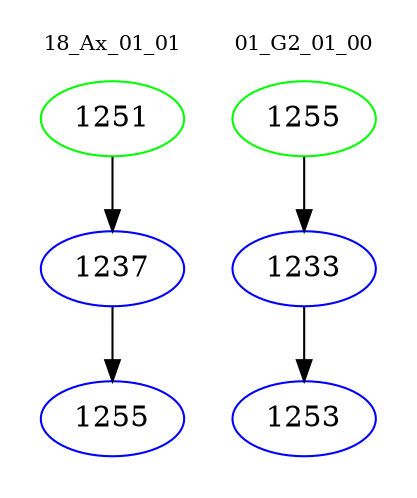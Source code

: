 digraph{
subgraph cluster_0 {
color = white
label = "18_Ax_01_01";
fontsize=10;
T0_1251 [label="1251", color="green"]
T0_1251 -> T0_1237 [color="black"]
T0_1237 [label="1237", color="blue"]
T0_1237 -> T0_1255 [color="black"]
T0_1255 [label="1255", color="blue"]
}
subgraph cluster_1 {
color = white
label = "01_G2_01_00";
fontsize=10;
T1_1255 [label="1255", color="green"]
T1_1255 -> T1_1233 [color="black"]
T1_1233 [label="1233", color="blue"]
T1_1233 -> T1_1253 [color="black"]
T1_1253 [label="1253", color="blue"]
}
}

